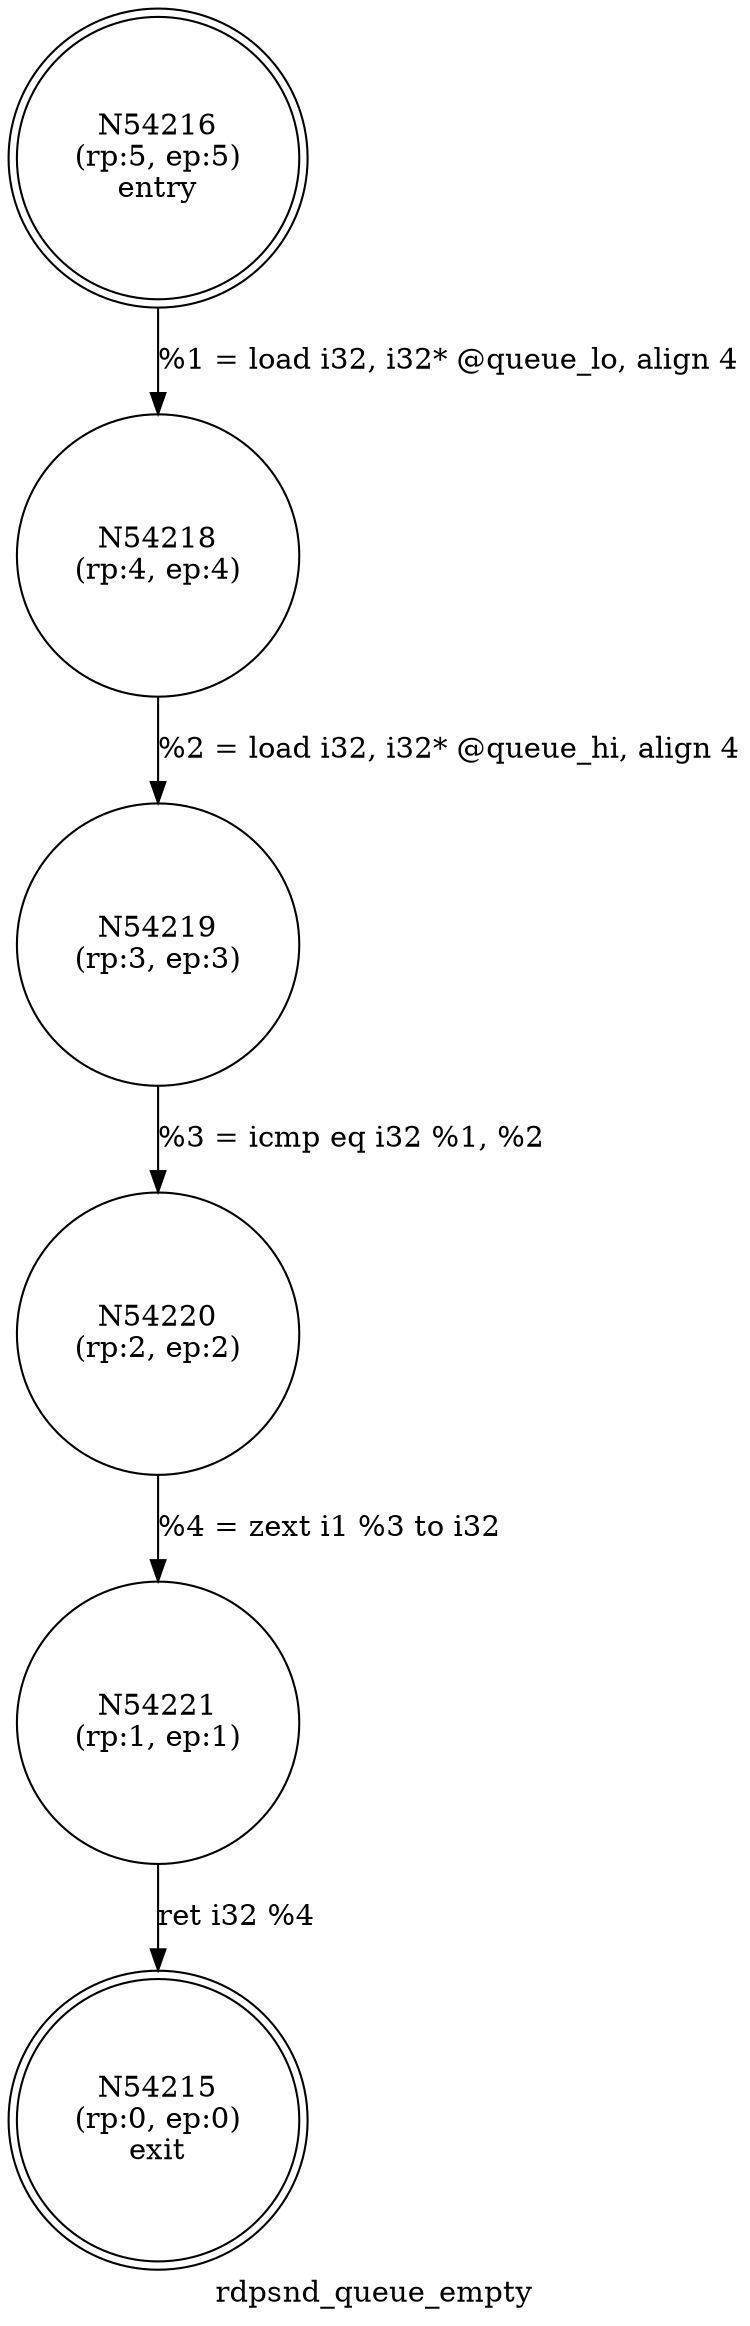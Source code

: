 digraph rdpsnd_queue_empty {
label="rdpsnd_queue_empty"
54215 [label="N54215\n(rp:0, ep:0)\nexit", shape="doublecircle"]
54216 [label="N54216\n(rp:5, ep:5)\nentry", shape="doublecircle"]
54216 -> 54218 [label="%1 = load i32, i32* @queue_lo, align 4"]
54218 [label="N54218\n(rp:4, ep:4)", shape="circle"]
54218 -> 54219 [label="%2 = load i32, i32* @queue_hi, align 4"]
54219 [label="N54219\n(rp:3, ep:3)", shape="circle"]
54219 -> 54220 [label="%3 = icmp eq i32 %1, %2"]
54220 [label="N54220\n(rp:2, ep:2)", shape="circle"]
54220 -> 54221 [label="%4 = zext i1 %3 to i32"]
54221 [label="N54221\n(rp:1, ep:1)", shape="circle"]
54221 -> 54215 [label="ret i32 %4"]
}
